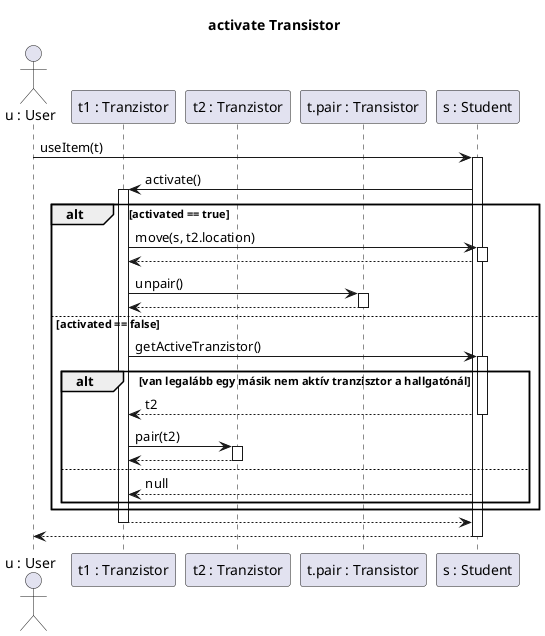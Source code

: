 @startuml activate

Title activate Transistor

actor "u : User" as u
Participant "t1 : Tranzistor" as tranz
participant "t2 : Tranzistor" as tranz2
participant "t.pair : Transistor" as p
Participant "s : Student" as h

u->h ++: useItem(t)
h->tranz ++: activate()

alt activated == true

    tranz -> h ++: move(s, t2.location)
    return

    tranz->p ++: unpair()
    return

else activated == false

    tranz->h ++: getActiveTranzistor()
    alt van legalább egy másik nem aktív tranzisztor a hallgatónál
        h-->tranz --: t2

        tranz->tranz2 ++: pair(t2)
        return
    else
        h-->tranz : null
    end

end

tranz --> h --:
h-->u --:

@enduml

'---------------------------------------------'

@startuml place

title A tranzisztor elhelyezése

Participant "t : Tranzistor" as tranz1
Participant "t.pair : Transistor" as tranz2

-> tranz1 ++: setLocation(r : Room)

alt pair != null
    alt tranz2.activated == true
        tranz1->tranz2 ++: unpair()
        return
    end
end

tranz1 ->> tranz1 : location = r

<--tranz1 --:

@enduml